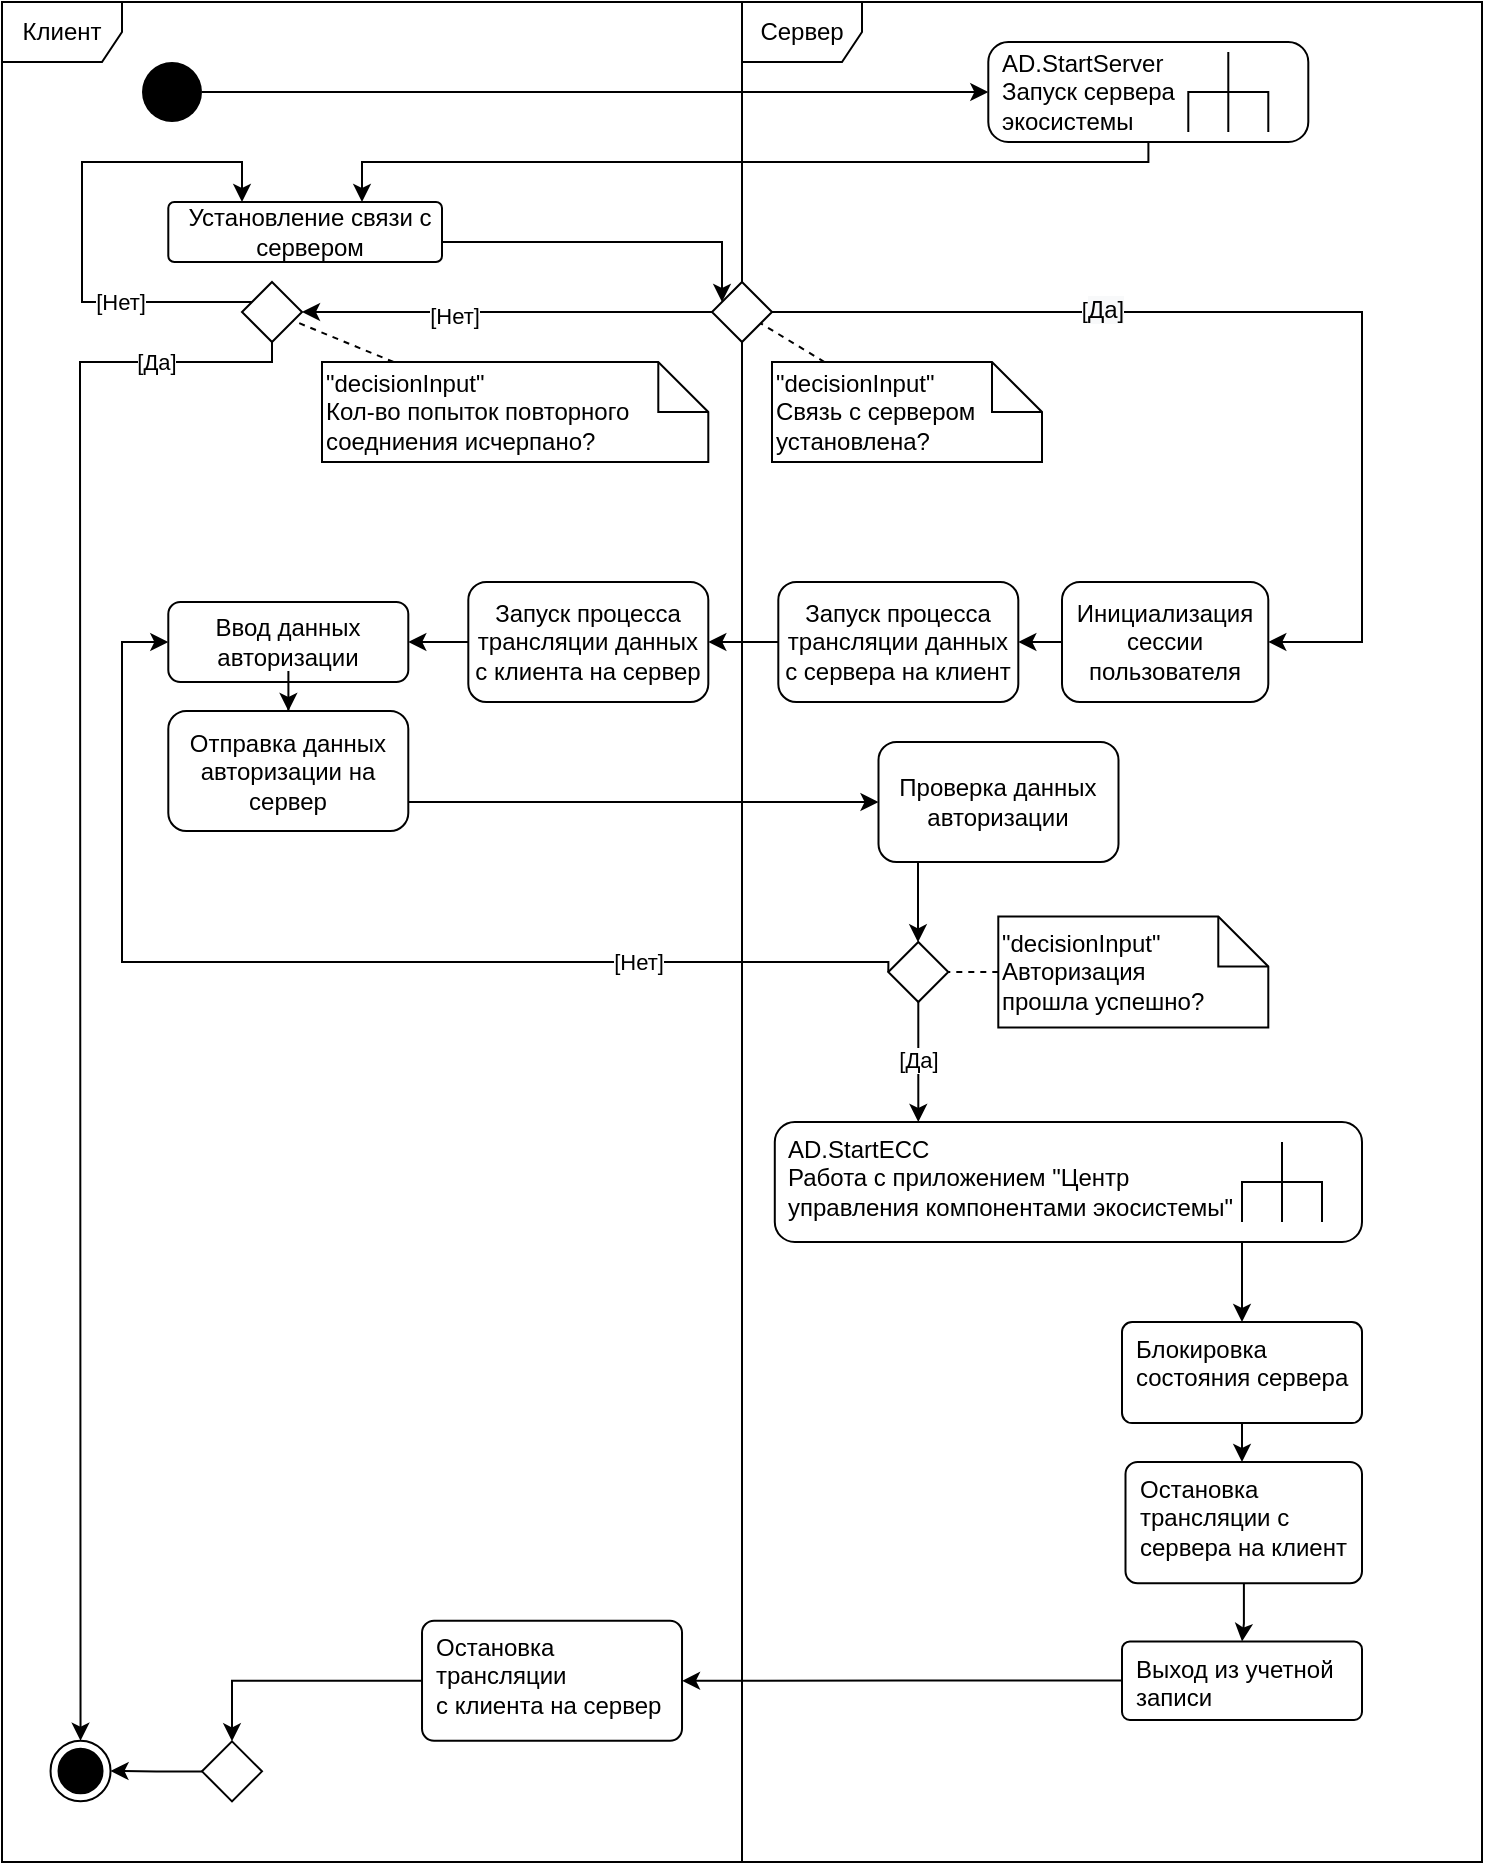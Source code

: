 <mxfile version="20.2.3" type="device"><diagram id="lEz_mb1exdDKSGcd9NBt" name="Administrator's diagram"><mxGraphModel dx="978" dy="403" grid="1" gridSize="10" guides="1" tooltips="1" connect="1" arrows="1" fold="1" page="1" pageScale="1" pageWidth="827" pageHeight="1169" background="#ffffff" math="0" shadow="0"><root><mxCell id="0"/><mxCell id="1" parent="0"/><mxCell id="fn8AGgSFciJgoXs_JchG-69" value="" style="group" parent="1" vertex="1" connectable="0"><mxGeometry x="40" y="40" width="740" height="930" as="geometry"/></mxCell><mxCell id="CnQYJL5vr_ISQCgj0B44-5" value="Клиент" style="shape=umlFrame;whiteSpace=wrap;html=1;strokeColor=default;verticalAlign=middle;fillColor=default;" parent="fn8AGgSFciJgoXs_JchG-69" vertex="1"><mxGeometry width="370" height="930.0" as="geometry"/></mxCell><mxCell id="CnQYJL5vr_ISQCgj0B44-6" value="Сервер" style="shape=umlFrame;whiteSpace=wrap;html=1;strokeColor=default;" parent="fn8AGgSFciJgoXs_JchG-69" vertex="1"><mxGeometry x="370" width="370" height="930.0" as="geometry"/></mxCell><mxCell id="fn8AGgSFciJgoXs_JchG-23" value="" style="ellipse;html=1;shape=endState;fillColor=#000000;strokeColor=#000000;" parent="fn8AGgSFciJgoXs_JchG-69" vertex="1"><mxGeometry x="24.269" y="869.348" width="30" height="30.326" as="geometry"/></mxCell><mxCell id="fn8AGgSFciJgoXs_JchG-67" value="&lt;span style=&quot;text-align: center;&quot;&gt;Блокировка состояния сервера&lt;/span&gt;" style="whiteSpace=wrap;html=1;align=left;verticalAlign=top;rounded=1;arcSize=10;spacingLeft=5;labelBorderColor=none;labelBackgroundColor=none;" parent="fn8AGgSFciJgoXs_JchG-69" vertex="1"><mxGeometry x="560" y="659.996" width="120" height="50.543" as="geometry"/></mxCell><mxCell id="fn8AGgSFciJgoXs_JchG-68" value="" style="edgeStyle=orthogonalEdgeStyle;rounded=0;sketch=0;orthogonalLoop=1;jettySize=auto;html=1;shadow=0;endArrow=classic;endFill=1;strokeColor=default;" parent="fn8AGgSFciJgoXs_JchG-69" source="fn8AGgSFciJgoXs_JchG-59" target="fn8AGgSFciJgoXs_JchG-67" edge="1"><mxGeometry relative="1" as="geometry"><mxPoint x="533.174" y="690" as="sourcePoint"/><Array as="points"><mxPoint x="620" y="640"/><mxPoint x="620" y="640"/></Array></mxGeometry></mxCell><mxCell id="fn8AGgSFciJgoXs_JchG-71" value="&lt;span style=&quot;text-align: center;&quot;&gt;Остановка трансляции с сервера на клиент&lt;/span&gt;" style="whiteSpace=wrap;html=1;align=left;verticalAlign=top;rounded=1;arcSize=10;spacingLeft=5;labelBorderColor=none;labelBackgroundColor=none;" parent="fn8AGgSFciJgoXs_JchG-69" vertex="1"><mxGeometry x="561.75" y="729.997" width="118.25" height="60.652" as="geometry"/></mxCell><mxCell id="fn8AGgSFciJgoXs_JchG-72" value="" style="edgeStyle=orthogonalEdgeStyle;rounded=0;sketch=0;orthogonalLoop=1;jettySize=auto;html=1;shadow=0;endArrow=classic;endFill=1;strokeColor=default;" parent="fn8AGgSFciJgoXs_JchG-69" source="fn8AGgSFciJgoXs_JchG-67" target="fn8AGgSFciJgoXs_JchG-71" edge="1"><mxGeometry relative="1" as="geometry"><Array as="points"><mxPoint x="620" y="788.478"/><mxPoint x="620" y="788.478"/></Array></mxGeometry></mxCell><mxCell id="fn8AGgSFciJgoXs_JchG-73" value="&lt;span style=&quot;text-align: center;&quot;&gt;Выход из учетной записи&lt;/span&gt;" style="whiteSpace=wrap;html=1;align=left;verticalAlign=top;rounded=1;arcSize=10;spacingLeft=5;labelBorderColor=none;labelBackgroundColor=none;" parent="fn8AGgSFciJgoXs_JchG-69" vertex="1"><mxGeometry x="560" y="819.73" width="120" height="39.24" as="geometry"/></mxCell><mxCell id="fn8AGgSFciJgoXs_JchG-74" value="" style="edgeStyle=orthogonalEdgeStyle;rounded=0;sketch=0;orthogonalLoop=1;jettySize=auto;html=1;shadow=0;endArrow=classic;endFill=1;strokeColor=default;" parent="fn8AGgSFciJgoXs_JchG-69" source="fn8AGgSFciJgoXs_JchG-71" target="fn8AGgSFciJgoXs_JchG-73" edge="1"><mxGeometry relative="1" as="geometry"/></mxCell><mxCell id="fn8AGgSFciJgoXs_JchG-45" value="Запуск процесса трансляции данных с сервера на клиент" style="whiteSpace=wrap;html=1;rounded=1;" parent="fn8AGgSFciJgoXs_JchG-69" vertex="1"><mxGeometry x="388.155" y="290" width="120" height="60" as="geometry"/></mxCell><mxCell id="fn8AGgSFciJgoXs_JchG-47" value="Запуск процесса трансляции данных с клиента на сервер" style="whiteSpace=wrap;html=1;rounded=1;" parent="fn8AGgSFciJgoXs_JchG-69" vertex="1"><mxGeometry x="233.155" y="290" width="120" height="60" as="geometry"/></mxCell><mxCell id="fn8AGgSFciJgoXs_JchG-48" value="" style="edgeStyle=orthogonalEdgeStyle;rounded=0;sketch=0;orthogonalLoop=1;jettySize=auto;html=1;shadow=0;endArrow=classic;endFill=1;strokeColor=default;" parent="fn8AGgSFciJgoXs_JchG-69" source="fn8AGgSFciJgoXs_JchG-45" target="fn8AGgSFciJgoXs_JchG-47" edge="1"><mxGeometry relative="1" as="geometry"/></mxCell><mxCell id="fn8AGgSFciJgoXs_JchG-49" value="Ввод данных авторизации" style="whiteSpace=wrap;html=1;rounded=1;" parent="fn8AGgSFciJgoXs_JchG-69" vertex="1"><mxGeometry x="83.15" y="300" width="120" height="40" as="geometry"/></mxCell><mxCell id="fn8AGgSFciJgoXs_JchG-50" value="" style="edgeStyle=orthogonalEdgeStyle;rounded=0;sketch=0;orthogonalLoop=1;jettySize=auto;html=1;shadow=0;endArrow=classic;endFill=1;strokeColor=default;" parent="fn8AGgSFciJgoXs_JchG-69" source="fn8AGgSFciJgoXs_JchG-47" target="fn8AGgSFciJgoXs_JchG-49" edge="1"><mxGeometry relative="1" as="geometry"/></mxCell><mxCell id="fn8AGgSFciJgoXs_JchG-53" value="Проверка данных авторизации" style="whiteSpace=wrap;html=1;rounded=1;" parent="fn8AGgSFciJgoXs_JchG-69" vertex="1"><mxGeometry x="438.25" y="370" width="120" height="60" as="geometry"/></mxCell><mxCell id="fn8AGgSFciJgoXs_JchG-75" value="" style="rhombus;" parent="fn8AGgSFciJgoXs_JchG-69" vertex="1"><mxGeometry x="100" y="869.67" width="30" height="30" as="geometry"/></mxCell><mxCell id="fn8AGgSFciJgoXs_JchG-40" style="edgeStyle=orthogonalEdgeStyle;rounded=0;sketch=0;orthogonalLoop=1;jettySize=auto;html=1;shadow=0;endArrow=classic;endFill=1;strokeColor=default;startArrow=none;" parent="fn8AGgSFciJgoXs_JchG-69" source="fn8AGgSFciJgoXs_JchG-75" target="fn8AGgSFciJgoXs_JchG-23" edge="1"><mxGeometry relative="1" as="geometry"><mxPoint x="85" y="860" as="targetPoint"/><Array as="points"/></mxGeometry></mxCell><mxCell id="fn8AGgSFciJgoXs_JchG-81" value="&lt;span style=&quot;text-align: center;&quot;&gt;Остановка трансляции с&amp;nbsp;&lt;/span&gt;&lt;span style=&quot;text-align: center;&quot;&gt;клиента&lt;/span&gt;&lt;span style=&quot;text-align: center;&quot;&gt;&amp;nbsp;на сервер&lt;/span&gt;" style="whiteSpace=wrap;html=1;align=left;verticalAlign=top;rounded=1;arcSize=10;spacingLeft=5;labelBorderColor=none;labelBackgroundColor=none;" parent="fn8AGgSFciJgoXs_JchG-69" vertex="1"><mxGeometry x="210.01" y="809.35" width="130" height="60" as="geometry"/></mxCell><mxCell id="fn8AGgSFciJgoXs_JchG-82" value="" style="edgeStyle=orthogonalEdgeStyle;rounded=0;sketch=0;orthogonalLoop=1;jettySize=auto;html=1;shadow=0;endArrow=classic;endFill=1;strokeColor=default;" parent="fn8AGgSFciJgoXs_JchG-69" source="fn8AGgSFciJgoXs_JchG-73" target="fn8AGgSFciJgoXs_JchG-81" edge="1"><mxGeometry relative="1" as="geometry"/></mxCell><mxCell id="fn8AGgSFciJgoXs_JchG-83" style="edgeStyle=orthogonalEdgeStyle;rounded=0;sketch=0;orthogonalLoop=1;jettySize=auto;html=1;shadow=0;endArrow=classic;endFill=1;strokeColor=default;" parent="fn8AGgSFciJgoXs_JchG-69" source="fn8AGgSFciJgoXs_JchG-81" target="fn8AGgSFciJgoXs_JchG-75" edge="1"><mxGeometry relative="1" as="geometry"/></mxCell><mxCell id="fn8AGgSFciJgoXs_JchG-59" value="AD.StartECC&#10;Работа с приложением &quot;Центр&#10;управления компонентами экосистемы&quot;" style="shape=mxgraph.uml25.behaviorAction;rounded=1;absoluteArcSize=1;arcSize=10;align=left;spacingLeft=5;whiteSpace=wrap;verticalAlign=top;labelBorderColor=none;labelBackgroundColor=none;horizontal=1;" parent="fn8AGgSFciJgoXs_JchG-69" vertex="1"><mxGeometry x="386.4" y="560" width="293.6" height="60" as="geometry"/></mxCell><mxCell id="CnQYJL5vr_ISQCgj0B44-7" value="" style="group;strokeColor=default;dropTarget=0;resizeWidth=1;resizeHeight=1;autosize=0;editable=1;movable=1;resizable=1;rotatable=1;deletable=1;connectable=1;metaEdit=0;collapsible=0;container=0;" parent="1" vertex="1" connectable="0"><mxGeometry x="40" y="40" width="740" height="930" as="geometry"/></mxCell><mxCell id="9Wpt8APRpvsvOMuJocFy-2" style="edgeStyle=orthogonalEdgeStyle;rounded=0;orthogonalLoop=1;jettySize=auto;html=1;exitX=1;exitY=0.5;exitDx=0;exitDy=0;entryX=1;entryY=0.5;entryDx=0;entryDy=0;" parent="1" edge="1"><mxGeometry relative="1" as="geometry"><mxPoint x="1193.15" y="283.18" as="sourcePoint"/></mxGeometry></mxCell><mxCell id="fn8AGgSFciJgoXs_JchG-2" style="edgeStyle=orthogonalEdgeStyle;rounded=0;orthogonalLoop=1;jettySize=auto;html=1;" parent="1" source="avowUW8ErB-j6Z1As3fy-1" target="fn8AGgSFciJgoXs_JchG-1" edge="1"><mxGeometry relative="1" as="geometry"/></mxCell><mxCell id="avowUW8ErB-j6Z1As3fy-1" value="" style="ellipse;fillColor=#000000;strokeColor=none;" parent="1" vertex="1"><mxGeometry x="110.0" y="70" width="30" height="30" as="geometry"/></mxCell><mxCell id="9Wpt8APRpvsvOMuJocFy-19" value="" style="edgeStyle=orthogonalEdgeStyle;rounded=0;orthogonalLoop=1;jettySize=auto;html=1;" parent="1" edge="1"><mxGeometry relative="1" as="geometry"><mxPoint x="829.44" y="376.118" as="targetPoint"/></mxGeometry></mxCell><mxCell id="9Wpt8APRpvsvOMuJocFy-15" style="edgeStyle=orthogonalEdgeStyle;rounded=0;orthogonalLoop=1;jettySize=auto;html=1;exitX=0.5;exitY=1;exitDx=0;exitDy=0;" parent="1" edge="1"><mxGeometry relative="1" as="geometry"><Array as="points"><mxPoint x="783" y="650"/><mxPoint x="1233" y="650"/><mxPoint x="1233" y="230"/><mxPoint x="1125" y="230"/></Array><mxPoint x="1124.974" y="256.36" as="targetPoint"/></mxGeometry></mxCell><mxCell id="9Wpt8APRpvsvOMuJocFy-9" style="edgeStyle=orthogonalEdgeStyle;rounded=0;orthogonalLoop=1;jettySize=auto;html=1;startArrow=none;" parent="1" edge="1"><mxGeometry relative="1" as="geometry"><Array as="points"><mxPoint x="1013" y="510"/><mxPoint x="1013" y="535"/></Array><mxPoint x="1000.0" y="535.059" as="targetPoint"/></mxGeometry></mxCell><mxCell id="9Wpt8APRpvsvOMuJocFy-25" value="[РСУС &lt;br&gt;не&lt;br&gt;запущен(ы)]" style="edgeLabel;html=1;align=center;verticalAlign=middle;resizable=0;points=[];" parent="9Wpt8APRpvsvOMuJocFy-9" vertex="1" connectable="0"><mxGeometry x="-0.254" relative="1" as="geometry"><mxPoint x="4" y="1" as="offset"/></mxGeometry></mxCell><mxCell id="9Wpt8APRpvsvOMuJocFy-31" value="" style="edgeStyle=orthogonalEdgeStyle;rounded=0;orthogonalLoop=1;jettySize=auto;html=1;endArrow=classic;endFill=1;" parent="1" edge="1"><mxGeometry relative="1" as="geometry"><Array as="points"><mxPoint x="923" y="283"/><mxPoint x="923" y="283"/></Array><mxPoint x="913.15" y="283.059" as="sourcePoint"/></mxGeometry></mxCell><mxCell id="avowUW8ErB-j6Z1As3fy-5" value="" style="edgeStyle=orthogonalEdgeStyle;rounded=0;orthogonalLoop=1;jettySize=auto;html=1;" parent="1" edge="1"><mxGeometry relative="1" as="geometry"><mxPoint x="780.0" y="284.588" as="sourcePoint"/></mxGeometry></mxCell><mxCell id="fn8AGgSFciJgoXs_JchG-6" value="" style="edgeStyle=orthogonalEdgeStyle;rounded=0;orthogonalLoop=1;jettySize=auto;html=1;" parent="1" source="fn8AGgSFciJgoXs_JchG-1" target="fn8AGgSFciJgoXs_JchG-5" edge="1"><mxGeometry relative="1" as="geometry"><Array as="points"><mxPoint x="613" y="120"/><mxPoint x="220" y="120"/></Array></mxGeometry></mxCell><mxCell id="fn8AGgSFciJgoXs_JchG-1" value="AD.StartServer&lt;br&gt;Запуск сервера&lt;br&gt;экосистемы" style="shape=mxgraph.uml25.behaviorAction;html=1;rounded=1;absoluteArcSize=1;arcSize=10;align=left;spacingLeft=5;" parent="1" vertex="1"><mxGeometry x="533.15" y="60" width="160" height="50" as="geometry"/></mxCell><mxCell id="fn8AGgSFciJgoXs_JchG-8" style="rounded=0;orthogonalLoop=1;jettySize=auto;html=1;edgeStyle=orthogonalEdgeStyle;" parent="1" source="fn8AGgSFciJgoXs_JchG-5" target="fn8AGgSFciJgoXs_JchG-7" edge="1"><mxGeometry relative="1" as="geometry"><Array as="points"><mxPoint x="400" y="160"/></Array></mxGeometry></mxCell><mxCell id="fn8AGgSFciJgoXs_JchG-5" value="&lt;span style=&quot;&quot;&gt;Установление связи с сервером&lt;/span&gt;" style="whiteSpace=wrap;html=1;align=center;rounded=1;arcSize=10;spacingLeft=5;" parent="1" vertex="1"><mxGeometry x="123.15" y="140" width="136.85" height="30" as="geometry"/></mxCell><mxCell id="fn8AGgSFciJgoXs_JchG-12" value="" style="edgeStyle=orthogonalEdgeStyle;rounded=0;orthogonalLoop=1;jettySize=auto;html=1;" parent="1" source="fn8AGgSFciJgoXs_JchG-7" target="fn8AGgSFciJgoXs_JchG-42" edge="1"><mxGeometry relative="1" as="geometry"><Array as="points"><mxPoint x="720" y="195"/><mxPoint x="720" y="360"/></Array><mxPoint x="635.61" y="160" as="targetPoint"/></mxGeometry></mxCell><mxCell id="fn8AGgSFciJgoXs_JchG-13" value="[&lt;span style=&quot;font-size: 12px; background-color: rgb(248, 249, 250);&quot;&gt;Да]&lt;/span&gt;" style="edgeLabel;html=1;align=center;verticalAlign=middle;resizable=0;points=[];" parent="fn8AGgSFciJgoXs_JchG-12" vertex="1" connectable="0"><mxGeometry x="-0.35" y="1" relative="1" as="geometry"><mxPoint as="offset"/></mxGeometry></mxCell><mxCell id="fn8AGgSFciJgoXs_JchG-15" value="" style="edgeStyle=orthogonalEdgeStyle;rounded=0;orthogonalLoop=1;jettySize=auto;html=1;" parent="1" source="fn8AGgSFciJgoXs_JchG-7" target="fn8AGgSFciJgoXs_JchG-14" edge="1"><mxGeometry relative="1" as="geometry"/></mxCell><mxCell id="fn8AGgSFciJgoXs_JchG-16" value="[Нет]" style="edgeLabel;html=1;align=center;verticalAlign=middle;resizable=0;points=[];" parent="fn8AGgSFciJgoXs_JchG-15" vertex="1" connectable="0"><mxGeometry x="0.26" y="2" relative="1" as="geometry"><mxPoint as="offset"/></mxGeometry></mxCell><mxCell id="fn8AGgSFciJgoXs_JchG-7" value="" style="rhombus;" parent="1" vertex="1"><mxGeometry x="395" y="180" width="30" height="30" as="geometry"/></mxCell><mxCell id="fn8AGgSFciJgoXs_JchG-24" style="edgeStyle=orthogonalEdgeStyle;rounded=0;orthogonalLoop=1;jettySize=auto;html=1;endArrow=classic;endFill=1;strokeColor=default;shadow=0;sketch=0;" parent="1" source="fn8AGgSFciJgoXs_JchG-14" target="fn8AGgSFciJgoXs_JchG-23" edge="1"><mxGeometry relative="1" as="geometry"><Array as="points"><mxPoint x="175" y="220"/><mxPoint x="79" y="220"/></Array></mxGeometry></mxCell><mxCell id="fn8AGgSFciJgoXs_JchG-25" value="[Да]" style="edgeLabel;html=1;align=center;verticalAlign=middle;resizable=0;points=[];" parent="fn8AGgSFciJgoXs_JchG-24" vertex="1" connectable="0"><mxGeometry x="-0.897" y="-1" relative="1" as="geometry"><mxPoint x="-27" y="1" as="offset"/></mxGeometry></mxCell><mxCell id="fn8AGgSFciJgoXs_JchG-14" value="" style="rhombus;whiteSpace=wrap;html=1;" parent="1" vertex="1"><mxGeometry x="160" y="180" width="30" height="30" as="geometry"/></mxCell><mxCell id="fn8AGgSFciJgoXs_JchG-18" style="edgeStyle=none;rounded=0;orthogonalLoop=1;jettySize=auto;html=1;endArrow=none;endFill=0;strokeColor=default;dashed=1;" parent="1" source="fn8AGgSFciJgoXs_JchG-17" target="fn8AGgSFciJgoXs_JchG-7" edge="1"><mxGeometry relative="1" as="geometry"/></mxCell><mxCell id="fn8AGgSFciJgoXs_JchG-17" value="&lt;div style=&quot;&quot;&gt;&lt;span style=&quot;&quot;&gt;&quot;decisionInput&quot;&lt;/span&gt;&lt;/div&gt;Связь c сервером установлена?" style="shape=note2;boundedLbl=1;html=1;size=25;verticalAlign=middle;align=left;rounded=1;fillColor=default;spacingTop=0;spacing=2;whiteSpace=wrap;labelBackgroundColor=none;" parent="1" vertex="1"><mxGeometry x="425" y="220" width="135" height="50" as="geometry"/></mxCell><mxCell id="fn8AGgSFciJgoXs_JchG-20" style="edgeStyle=none;rounded=0;orthogonalLoop=1;jettySize=auto;html=1;dashed=1;endArrow=none;endFill=0;strokeColor=default;" parent="1" source="fn8AGgSFciJgoXs_JchG-19" target="fn8AGgSFciJgoXs_JchG-14" edge="1"><mxGeometry relative="1" as="geometry"/></mxCell><mxCell id="fn8AGgSFciJgoXs_JchG-19" value="&lt;div style=&quot;&quot;&gt;&lt;span style=&quot;background-color: initial;&quot;&gt;&quot;decisionInput&quot;&lt;/span&gt;&lt;/div&gt;&lt;div style=&quot;&quot;&gt;&lt;span style=&quot;text-align: center;&quot;&gt;Кол-во попыток повторного соедниения исчерпано?&lt;/span&gt;&lt;/div&gt;" style="shape=note2;boundedLbl=1;whiteSpace=wrap;html=1;size=25;verticalAlign=middle;align=left;rounded=1;fillColor=default;spacingTop=0;" parent="1" vertex="1"><mxGeometry x="200" y="220" width="193.15" height="50" as="geometry"/></mxCell><mxCell id="fn8AGgSFciJgoXs_JchG-21" style="edgeStyle=orthogonalEdgeStyle;rounded=0;orthogonalLoop=1;jettySize=auto;html=1;endArrow=classic;endFill=1;" parent="1" source="fn8AGgSFciJgoXs_JchG-14" target="fn8AGgSFciJgoXs_JchG-5" edge="1"><mxGeometry relative="1" as="geometry"><mxPoint x="101.3" y="140" as="targetPoint"/><Array as="points"><mxPoint x="80" y="190"/><mxPoint x="80" y="120"/><mxPoint x="160" y="120"/></Array><mxPoint x="162.505" y="300" as="sourcePoint"/></mxGeometry></mxCell><mxCell id="fn8AGgSFciJgoXs_JchG-22" value="[Нет]" style="edgeLabel;html=1;align=center;verticalAlign=middle;resizable=0;points=[];" parent="fn8AGgSFciJgoXs_JchG-21" vertex="1" connectable="0"><mxGeometry x="-0.451" relative="1" as="geometry"><mxPoint x="4" as="offset"/></mxGeometry></mxCell><mxCell id="fn8AGgSFciJgoXs_JchG-46" value="" style="edgeStyle=orthogonalEdgeStyle;rounded=0;sketch=0;orthogonalLoop=1;jettySize=auto;html=1;shadow=0;endArrow=classic;endFill=1;strokeColor=default;" parent="1" source="fn8AGgSFciJgoXs_JchG-42" target="fn8AGgSFciJgoXs_JchG-45" edge="1"><mxGeometry relative="1" as="geometry"/></mxCell><mxCell id="fn8AGgSFciJgoXs_JchG-42" value="Инициализация сессии пользователя" style="whiteSpace=wrap;html=1;rounded=1;" parent="1" vertex="1"><mxGeometry x="570" y="330" width="103.15" height="60" as="geometry"/></mxCell><mxCell id="fn8AGgSFciJgoXs_JchG-52" value="" style="edgeStyle=orthogonalEdgeStyle;rounded=0;sketch=0;orthogonalLoop=1;jettySize=auto;html=1;shadow=0;endArrow=classic;endFill=1;strokeColor=default;" parent="1" source="fn8AGgSFciJgoXs_JchG-49" target="fn8AGgSFciJgoXs_JchG-51" edge="1"><mxGeometry relative="1" as="geometry"/></mxCell><mxCell id="fn8AGgSFciJgoXs_JchG-54" value="" style="edgeStyle=orthogonalEdgeStyle;rounded=0;sketch=0;orthogonalLoop=1;jettySize=auto;html=1;shadow=0;endArrow=classic;endFill=1;strokeColor=default;" parent="1" source="fn8AGgSFciJgoXs_JchG-51" target="fn8AGgSFciJgoXs_JchG-53" edge="1"><mxGeometry relative="1" as="geometry"><Array as="points"><mxPoint x="300" y="440"/><mxPoint x="300" y="440"/></Array></mxGeometry></mxCell><mxCell id="fn8AGgSFciJgoXs_JchG-51" value="Отправка данных авторизации на сервер" style="whiteSpace=wrap;html=1;rounded=1;" parent="1" vertex="1"><mxGeometry x="123.15" y="394.5" width="120" height="60" as="geometry"/></mxCell><mxCell id="fn8AGgSFciJgoXs_JchG-58" style="edgeStyle=orthogonalEdgeStyle;rounded=0;sketch=0;orthogonalLoop=1;jettySize=auto;html=1;shadow=0;endArrow=classic;endFill=1;strokeColor=default;" parent="1" source="fn8AGgSFciJgoXs_JchG-53" target="fn8AGgSFciJgoXs_JchG-55" edge="1"><mxGeometry relative="1" as="geometry"><Array as="points"><mxPoint x="498" y="480"/><mxPoint x="498" y="480"/></Array></mxGeometry></mxCell><mxCell id="fn8AGgSFciJgoXs_JchG-60" style="edgeStyle=orthogonalEdgeStyle;rounded=0;sketch=0;orthogonalLoop=1;jettySize=auto;html=1;shadow=0;endArrow=classic;endFill=1;strokeColor=default;" parent="1" source="fn8AGgSFciJgoXs_JchG-55" target="fn8AGgSFciJgoXs_JchG-59" edge="1"><mxGeometry relative="1" as="geometry"><mxPoint x="498.15" y="590.0" as="targetPoint"/><Array as="points"><mxPoint x="498" y="615"/><mxPoint x="574" y="615"/></Array></mxGeometry></mxCell><mxCell id="fn8AGgSFciJgoXs_JchG-61" value="[Да]" style="edgeLabel;html=1;align=center;verticalAlign=middle;resizable=0;points=[];" parent="fn8AGgSFciJgoXs_JchG-60" vertex="1" connectable="0"><mxGeometry x="-0.581" y="3" relative="1" as="geometry"><mxPoint x="-3" y="16" as="offset"/></mxGeometry></mxCell><mxCell id="fn8AGgSFciJgoXs_JchG-62" style="edgeStyle=orthogonalEdgeStyle;rounded=0;sketch=0;orthogonalLoop=1;jettySize=auto;html=1;shadow=0;endArrow=classic;endFill=1;strokeColor=default;exitX=0;exitY=0.5;exitDx=0;exitDy=0;" parent="1" source="fn8AGgSFciJgoXs_JchG-55" target="fn8AGgSFciJgoXs_JchG-49" edge="1"><mxGeometry relative="1" as="geometry"><Array as="points"><mxPoint x="483" y="520"/><mxPoint x="100" y="520"/><mxPoint x="100" y="360"/></Array></mxGeometry></mxCell><mxCell id="fn8AGgSFciJgoXs_JchG-63" value="[Нет]" style="edgeLabel;html=1;align=center;verticalAlign=middle;resizable=0;points=[];" parent="fn8AGgSFciJgoXs_JchG-62" vertex="1" connectable="0"><mxGeometry x="-0.697" relative="1" as="geometry"><mxPoint x="-44" as="offset"/></mxGeometry></mxCell><mxCell id="fn8AGgSFciJgoXs_JchG-55" value="" style="rhombus;" parent="1" vertex="1"><mxGeometry x="483.15" y="510" width="30" height="30" as="geometry"/></mxCell><mxCell id="fn8AGgSFciJgoXs_JchG-57" style="edgeStyle=orthogonalEdgeStyle;rounded=0;sketch=0;orthogonalLoop=1;jettySize=auto;html=1;shadow=0;endArrow=none;endFill=0;strokeColor=default;dashed=1;" parent="1" source="fn8AGgSFciJgoXs_JchG-56" target="fn8AGgSFciJgoXs_JchG-55" edge="1"><mxGeometry relative="1" as="geometry"/></mxCell><mxCell id="fn8AGgSFciJgoXs_JchG-56" value="&lt;div style=&quot;&quot;&gt;&lt;span style=&quot;&quot;&gt;&quot;decisionInput&quot;&lt;/span&gt;&lt;/div&gt;&lt;div style=&quot;&quot;&gt;&lt;span style=&quot;text-align: center;&quot;&gt;Авторизация&lt;/span&gt;&lt;/div&gt;&lt;div style=&quot;&quot;&gt;&lt;span style=&quot;text-align: center;&quot;&gt;прошла успешно?&lt;/span&gt;&lt;/div&gt;" style="shape=note2;boundedLbl=1;html=1;size=25;verticalAlign=middle;align=left;rounded=1;fillColor=default;spacingTop=0;spacing=2;whiteSpace=wrap;labelBackgroundColor=none;" parent="1" vertex="1"><mxGeometry x="538.15" y="497.25" width="135" height="55.5" as="geometry"/></mxCell></root></mxGraphModel></diagram></mxfile>